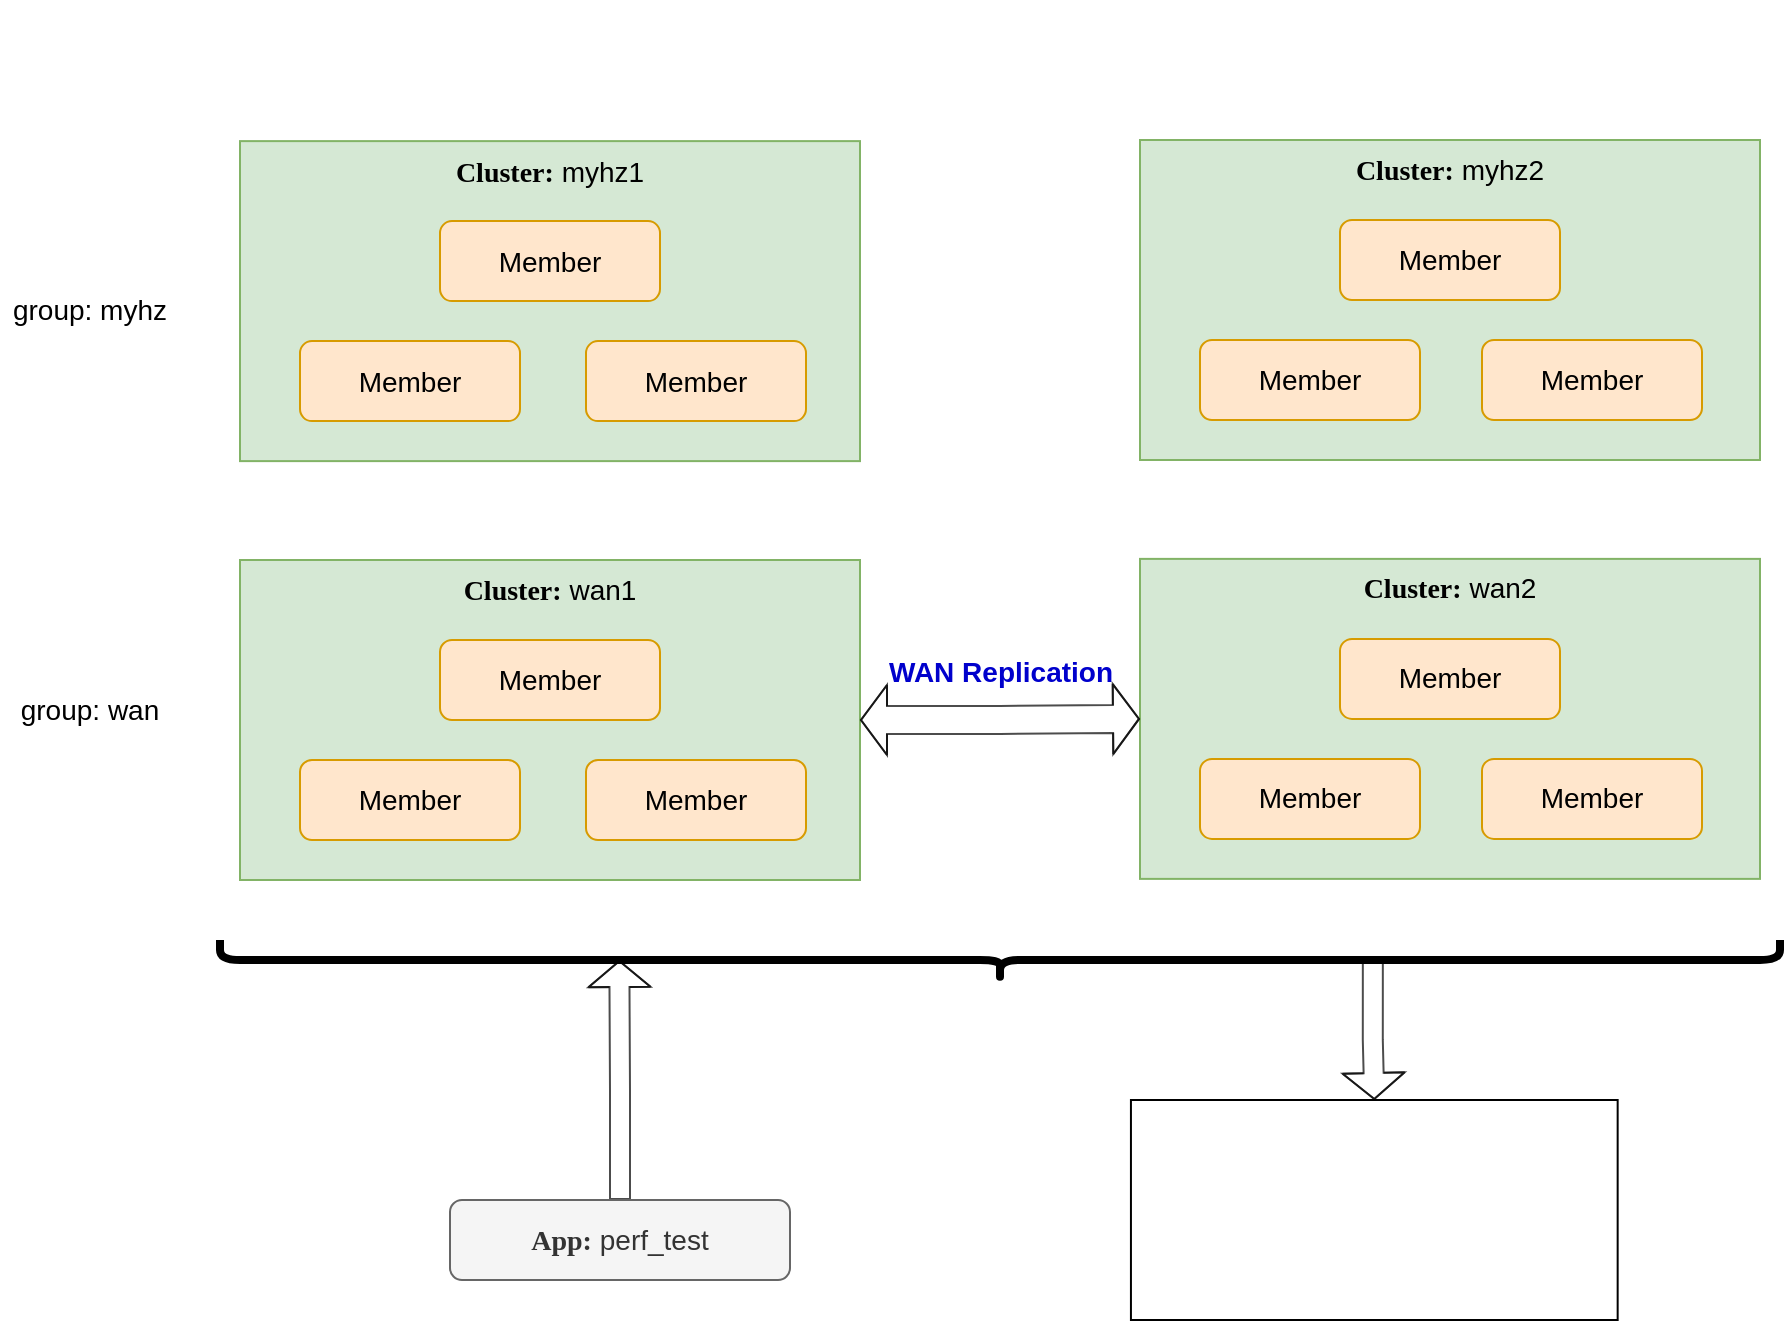 <mxfile version="20.8.10" type="device"><diagram id="xYwLR2UqlYT7eMp3bA7n" name="Page-1"><mxGraphModel dx="1377" dy="1775" grid="1" gridSize="10" guides="1" tooltips="1" connect="1" arrows="1" fold="1" page="1" pageScale="1" pageWidth="1100" pageHeight="850" math="0" shadow="0"><root><mxCell id="0"/><mxCell id="1" parent="0"/><mxCell id="jrV6Bs1qph51l29dAwSj-9" value="" style="shape=image;verticalLabelPosition=bottom;labelBackgroundColor=default;verticalAlign=top;aspect=fixed;imageAspect=0;image=https://fiverr-res.cloudinary.com/images/q_auto,f_auto/gigs/167890554/original/26535556fe1527010ed9956630daac40035a0439/setup-prometheus-and-grafana-monitoring-for-kubernetes.jpg;clipPath=inset(25.25% 9.67% 18.81% 7%);imageBorder=default;strokeWidth=1;" parent="1" vertex="1"><mxGeometry x="615.47" y="580" width="243.36" height="110" as="geometry"/></mxCell><mxCell id="jrV6Bs1qph51l29dAwSj-12" value="" style="group;perimeterSpacing=0;fontSize=14;" parent="1" vertex="1" connectable="0"><mxGeometry x="170" y="310" width="310" height="160" as="geometry"/></mxCell><mxCell id="jrV6Bs1qph51l29dAwSj-1" value="&lt;font face=&quot;Comic Sans MS&quot; style=&quot;font-size: 14px;&quot;&gt;&lt;b style=&quot;font-size: 14px;&quot;&gt;Cluster:&lt;/b&gt;&lt;/font&gt; wan1" style="rounded=0;whiteSpace=wrap;html=1;align=center;verticalAlign=top;fillColor=#d5e8d4;strokeColor=#82b366;fontSize=14;" parent="jrV6Bs1qph51l29dAwSj-12" vertex="1"><mxGeometry width="310" height="160" as="geometry"/></mxCell><mxCell id="jrV6Bs1qph51l29dAwSj-4" value="Member" style="rounded=1;whiteSpace=wrap;html=1;fontFamily=Helvetica;fillColor=#ffe6cc;strokeColor=#d79b00;fontSize=14;" parent="jrV6Bs1qph51l29dAwSj-12" vertex="1"><mxGeometry x="100" y="40" width="110" height="40" as="geometry"/></mxCell><mxCell id="jrV6Bs1qph51l29dAwSj-5" value="Member" style="rounded=1;whiteSpace=wrap;html=1;fontFamily=Helvetica;fillColor=#ffe6cc;strokeColor=#d79b00;fontSize=14;" parent="jrV6Bs1qph51l29dAwSj-12" vertex="1"><mxGeometry x="30" y="100" width="110" height="40" as="geometry"/></mxCell><mxCell id="jrV6Bs1qph51l29dAwSj-6" value="Member" style="rounded=1;whiteSpace=wrap;html=1;fontFamily=Helvetica;fillColor=#ffe6cc;strokeColor=#d79b00;fontSize=14;" parent="jrV6Bs1qph51l29dAwSj-12" vertex="1"><mxGeometry x="173" y="100" width="110" height="40" as="geometry"/></mxCell><mxCell id="jrV6Bs1qph51l29dAwSj-44" style="edgeStyle=orthogonalEdgeStyle;shape=flexArrow;rounded=0;jumpStyle=arc;orthogonalLoop=1;jettySize=auto;html=1;fontFamily=Comic Sans MS;startArrow=none;startFill=0;startSize=2;endSize=4;sourcePerimeterSpacing=0;targetPerimeterSpacing=4;strokeWidth=1;opacity=70;entryX=0.5;entryY=0;entryDx=0;entryDy=0;exitX=0.5;exitY=0.261;exitDx=0;exitDy=0;exitPerimeter=0;" parent="1" source="Ia5uj6MspijtQ1vu68KA-20" target="jrV6Bs1qph51l29dAwSj-9" edge="1"><mxGeometry relative="1" as="geometry"><mxPoint x="510" y="790" as="sourcePoint"/><mxPoint x="570" y="710" as="targetPoint"/></mxGeometry></mxCell><mxCell id="jrV6Bs1qph51l29dAwSj-21" value="" style="group;fontSize=14;" parent="1" vertex="1" connectable="0"><mxGeometry x="620" y="309.44" width="310" height="160" as="geometry"/></mxCell><mxCell id="jrV6Bs1qph51l29dAwSj-22" value="&lt;font face=&quot;Comic Sans MS&quot; style=&quot;font-size: 14px;&quot;&gt;&lt;b style=&quot;font-size: 14px;&quot;&gt;Cluster:&lt;/b&gt;&lt;/font&gt; wan2" style="rounded=0;whiteSpace=wrap;html=1;align=center;verticalAlign=top;fillColor=#d5e8d4;strokeColor=#82b366;fontSize=14;" parent="jrV6Bs1qph51l29dAwSj-21" vertex="1"><mxGeometry width="310" height="160" as="geometry"/></mxCell><mxCell id="jrV6Bs1qph51l29dAwSj-23" value="Member" style="rounded=1;whiteSpace=wrap;html=1;fontFamily=Helvetica;fillColor=#ffe6cc;strokeColor=#d79b00;fontSize=14;" parent="jrV6Bs1qph51l29dAwSj-21" vertex="1"><mxGeometry x="100" y="40" width="110" height="40" as="geometry"/></mxCell><mxCell id="jrV6Bs1qph51l29dAwSj-25" value="Member" style="rounded=1;whiteSpace=wrap;html=1;fontFamily=Helvetica;fillColor=#ffe6cc;strokeColor=#d79b00;fontSize=14;" parent="jrV6Bs1qph51l29dAwSj-21" vertex="1"><mxGeometry x="30" y="100" width="110" height="40" as="geometry"/></mxCell><mxCell id="jrV6Bs1qph51l29dAwSj-26" value="Member" style="rounded=1;whiteSpace=wrap;html=1;fontFamily=Helvetica;fillColor=#ffe6cc;strokeColor=#d79b00;fontSize=14;" parent="jrV6Bs1qph51l29dAwSj-21" vertex="1"><mxGeometry x="171" y="100" width="110" height="40" as="geometry"/></mxCell><mxCell id="jrV6Bs1qph51l29dAwSj-29" value="WAN Replication" style="text;html=1;resizable=0;autosize=1;align=center;verticalAlign=middle;points=[];fillColor=none;strokeColor=none;rounded=0;fontFamily=Helvetica;fontStyle=1;fontColor=#0000CC;fontSize=14;" parent="1" vertex="1"><mxGeometry x="485" y="356" width="130" height="20" as="geometry"/></mxCell><mxCell id="jrV6Bs1qph51l29dAwSj-43" style="edgeStyle=orthogonalEdgeStyle;shape=flexArrow;rounded=0;jumpStyle=arc;orthogonalLoop=1;jettySize=auto;html=1;exitX=0.5;exitY=0;exitDx=0;exitDy=0;fontFamily=Helvetica;startArrow=none;startFill=0;startSize=2;endSize=4;sourcePerimeterSpacing=0;targetPerimeterSpacing=4;strokeWidth=1;opacity=70;fontSize=14;entryX=0.5;entryY=0.744;entryDx=0;entryDy=0;entryPerimeter=0;" parent="1" source="jrV6Bs1qph51l29dAwSj-32" edge="1" target="Ia5uj6MspijtQ1vu68KA-20"><mxGeometry relative="1" as="geometry"><mxPoint x="380.3" y="540" as="targetPoint"/></mxGeometry></mxCell><mxCell id="jrV6Bs1qph51l29dAwSj-32" value="&lt;font face=&quot;Comic Sans MS&quot; style=&quot;font-size: 14px;&quot;&gt;&lt;b style=&quot;font-size: 14px;&quot;&gt;App:&lt;/b&gt;&lt;/font&gt; perf_test" style="rounded=1;whiteSpace=wrap;html=1;fontFamily=Helvetica;strokeWidth=1;fillColor=#f5f5f5;fontColor=#333333;strokeColor=#666666;fontSize=14;" parent="1" vertex="1"><mxGeometry x="275" y="630" width="170" height="40" as="geometry"/></mxCell><mxCell id="jrV6Bs1qph51l29dAwSj-40" style="edgeStyle=orthogonalEdgeStyle;shape=flexArrow;rounded=0;jumpStyle=arc;orthogonalLoop=1;jettySize=auto;html=1;entryX=0;entryY=0.5;entryDx=0;entryDy=0;fontFamily=Helvetica;startSize=4;endSize=4;strokeWidth=1;opacity=70;startArrow=block;targetPerimeterSpacing=4;sourcePerimeterSpacing=0;width=14;fontSize=14;" parent="1" source="jrV6Bs1qph51l29dAwSj-1" target="jrV6Bs1qph51l29dAwSj-22" edge="1"><mxGeometry relative="1" as="geometry"/></mxCell><mxCell id="Ia5uj6MspijtQ1vu68KA-3" value="" style="shape=image;verticalLabelPosition=bottom;labelBackgroundColor=default;verticalAlign=top;aspect=fixed;imageAspect=0;image=https://hazelcast.com/wp-content/uploads/2023/09/hazelcast-logo-design.png;" vertex="1" parent="1"><mxGeometry x="463" y="30" width="174.3" height="60" as="geometry"/></mxCell><mxCell id="Ia5uj6MspijtQ1vu68KA-5" value="" style="group;perimeterSpacing=0;fontSize=14;" vertex="1" connectable="0" parent="1"><mxGeometry x="170" y="100.56" width="310" height="160" as="geometry"/></mxCell><mxCell id="Ia5uj6MspijtQ1vu68KA-6" value="&lt;font face=&quot;Comic Sans MS&quot; style=&quot;font-size: 14px;&quot;&gt;&lt;b style=&quot;font-size: 14px;&quot;&gt;Cluster:&lt;/b&gt;&lt;/font&gt; myhz1" style="rounded=0;whiteSpace=wrap;html=1;align=center;verticalAlign=top;fillColor=#d5e8d4;strokeColor=#82b366;fontSize=14;" vertex="1" parent="Ia5uj6MspijtQ1vu68KA-5"><mxGeometry width="310" height="160" as="geometry"/></mxCell><mxCell id="Ia5uj6MspijtQ1vu68KA-7" value="Member" style="rounded=1;whiteSpace=wrap;html=1;fontFamily=Helvetica;fillColor=#ffe6cc;strokeColor=#d79b00;fontSize=14;" vertex="1" parent="Ia5uj6MspijtQ1vu68KA-5"><mxGeometry x="100" y="40" width="110" height="40" as="geometry"/></mxCell><mxCell id="Ia5uj6MspijtQ1vu68KA-8" value="Member" style="rounded=1;whiteSpace=wrap;html=1;fontFamily=Helvetica;fillColor=#ffe6cc;strokeColor=#d79b00;fontSize=14;" vertex="1" parent="Ia5uj6MspijtQ1vu68KA-5"><mxGeometry x="30" y="100" width="110" height="40" as="geometry"/></mxCell><mxCell id="Ia5uj6MspijtQ1vu68KA-9" value="Member" style="rounded=1;whiteSpace=wrap;html=1;fontFamily=Helvetica;fillColor=#ffe6cc;strokeColor=#d79b00;fontSize=14;" vertex="1" parent="Ia5uj6MspijtQ1vu68KA-5"><mxGeometry x="173" y="100" width="110" height="40" as="geometry"/></mxCell><mxCell id="Ia5uj6MspijtQ1vu68KA-10" value="" style="group;fontSize=14;" vertex="1" connectable="0" parent="1"><mxGeometry x="620" y="100" width="310" height="160" as="geometry"/></mxCell><mxCell id="Ia5uj6MspijtQ1vu68KA-11" value="&lt;font face=&quot;Comic Sans MS&quot; style=&quot;font-size: 14px;&quot;&gt;&lt;b style=&quot;font-size: 14px;&quot;&gt;Cluster:&lt;/b&gt;&lt;/font&gt; myhz2" style="rounded=0;whiteSpace=wrap;html=1;align=center;verticalAlign=top;fillColor=#d5e8d4;strokeColor=#82b366;fontSize=14;" vertex="1" parent="Ia5uj6MspijtQ1vu68KA-10"><mxGeometry width="310" height="160" as="geometry"/></mxCell><mxCell id="Ia5uj6MspijtQ1vu68KA-12" value="Member" style="rounded=1;whiteSpace=wrap;html=1;fontFamily=Helvetica;fillColor=#ffe6cc;strokeColor=#d79b00;fontSize=14;" vertex="1" parent="Ia5uj6MspijtQ1vu68KA-10"><mxGeometry x="100" y="40" width="110" height="40" as="geometry"/></mxCell><mxCell id="Ia5uj6MspijtQ1vu68KA-13" value="Member" style="rounded=1;whiteSpace=wrap;html=1;fontFamily=Helvetica;fillColor=#ffe6cc;strokeColor=#d79b00;fontSize=14;" vertex="1" parent="Ia5uj6MspijtQ1vu68KA-10"><mxGeometry x="30" y="100" width="110" height="40" as="geometry"/></mxCell><mxCell id="Ia5uj6MspijtQ1vu68KA-14" value="Member" style="rounded=1;whiteSpace=wrap;html=1;fontFamily=Helvetica;fillColor=#ffe6cc;strokeColor=#d79b00;fontSize=14;" vertex="1" parent="Ia5uj6MspijtQ1vu68KA-10"><mxGeometry x="171" y="100" width="110" height="40" as="geometry"/></mxCell><mxCell id="Ia5uj6MspijtQ1vu68KA-17" value="group: myhz" style="text;html=1;strokeColor=none;fillColor=none;align=center;verticalAlign=middle;whiteSpace=wrap;rounded=0;fontSize=14;" vertex="1" parent="1"><mxGeometry x="50" y="170" width="90" height="30" as="geometry"/></mxCell><mxCell id="Ia5uj6MspijtQ1vu68KA-18" value="group: wan" style="text;html=1;strokeColor=none;fillColor=none;align=center;verticalAlign=middle;whiteSpace=wrap;rounded=0;fontSize=14;" vertex="1" parent="1"><mxGeometry x="50" y="370" width="90" height="30" as="geometry"/></mxCell><mxCell id="Ia5uj6MspijtQ1vu68KA-20" value="" style="shape=curlyBracket;whiteSpace=wrap;html=1;rounded=1;flipH=1;labelPosition=right;verticalLabelPosition=middle;align=left;verticalAlign=middle;fontSize=14;rotation=90;strokeWidth=4;" vertex="1" parent="1"><mxGeometry x="540" y="120" width="20" height="780" as="geometry"/></mxCell></root></mxGraphModel></diagram></mxfile>